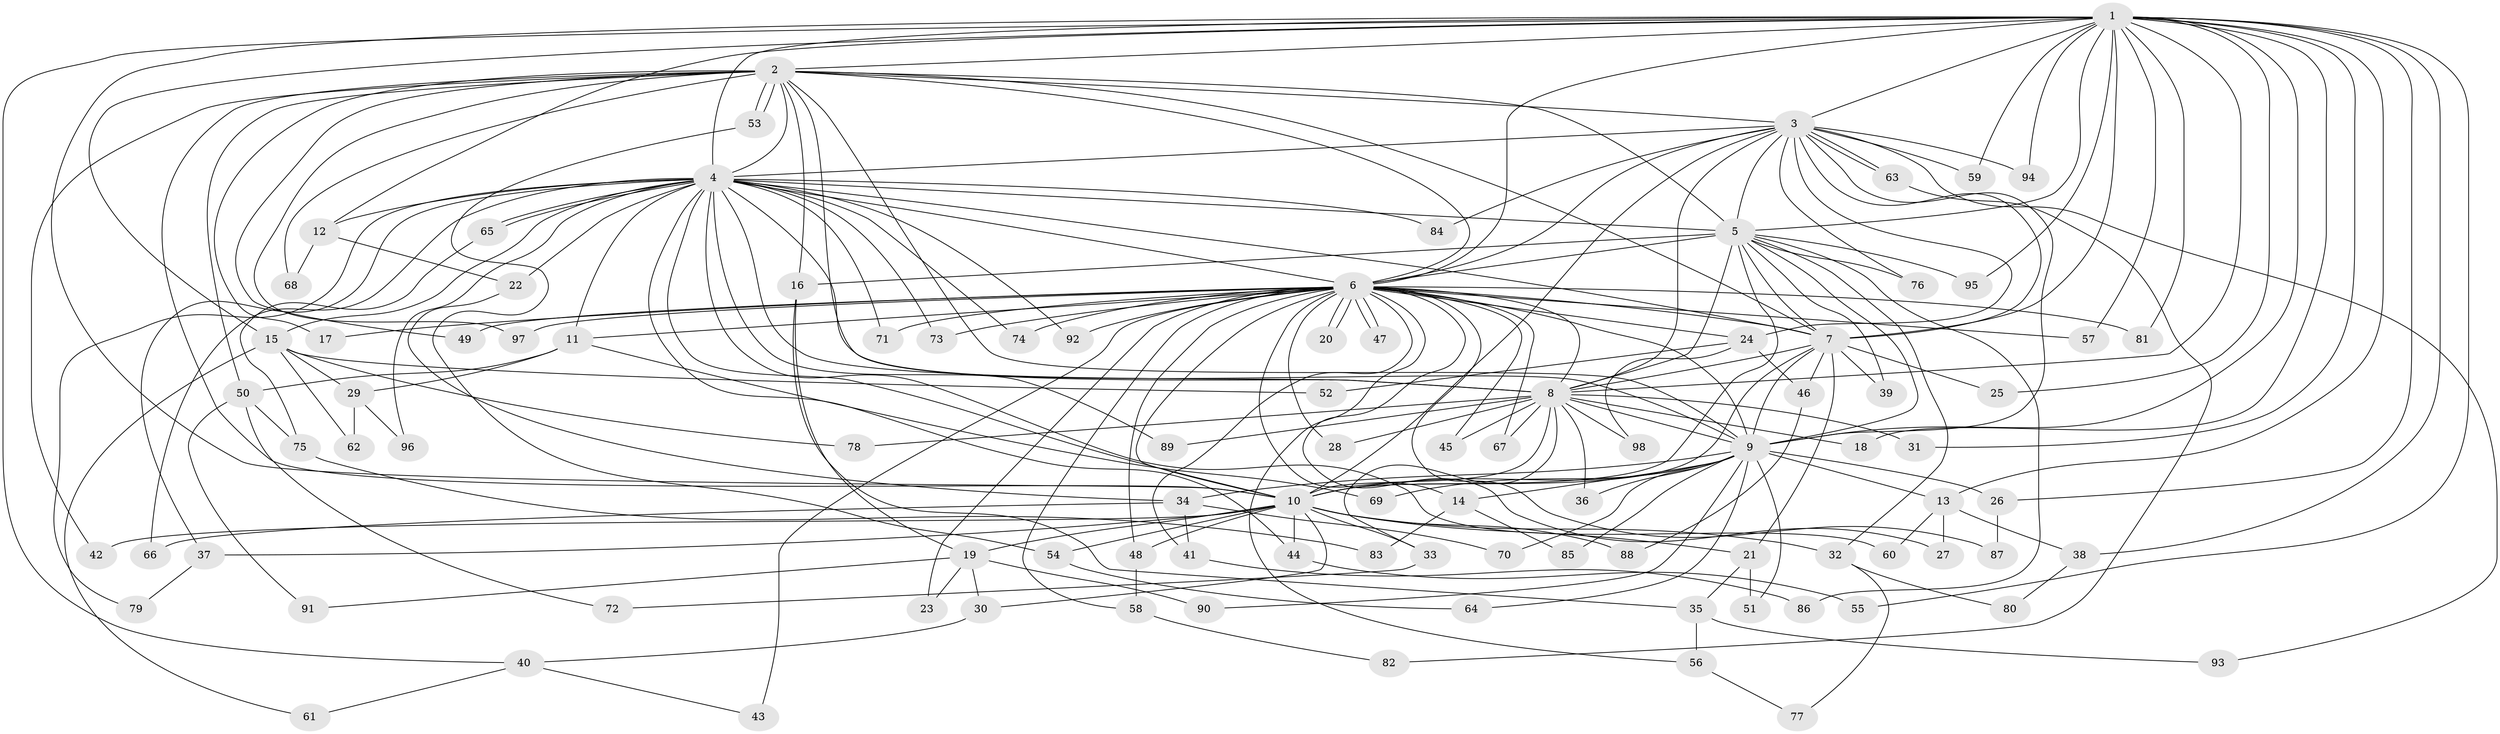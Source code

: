 // Generated by graph-tools (version 1.1) at 2025/01/03/09/25 03:01:19]
// undirected, 98 vertices, 221 edges
graph export_dot {
graph [start="1"]
  node [color=gray90,style=filled];
  1;
  2;
  3;
  4;
  5;
  6;
  7;
  8;
  9;
  10;
  11;
  12;
  13;
  14;
  15;
  16;
  17;
  18;
  19;
  20;
  21;
  22;
  23;
  24;
  25;
  26;
  27;
  28;
  29;
  30;
  31;
  32;
  33;
  34;
  35;
  36;
  37;
  38;
  39;
  40;
  41;
  42;
  43;
  44;
  45;
  46;
  47;
  48;
  49;
  50;
  51;
  52;
  53;
  54;
  55;
  56;
  57;
  58;
  59;
  60;
  61;
  62;
  63;
  64;
  65;
  66;
  67;
  68;
  69;
  70;
  71;
  72;
  73;
  74;
  75;
  76;
  77;
  78;
  79;
  80;
  81;
  82;
  83;
  84;
  85;
  86;
  87;
  88;
  89;
  90;
  91;
  92;
  93;
  94;
  95;
  96;
  97;
  98;
  1 -- 2;
  1 -- 3;
  1 -- 4;
  1 -- 5;
  1 -- 6;
  1 -- 7;
  1 -- 8;
  1 -- 9;
  1 -- 10;
  1 -- 12;
  1 -- 13;
  1 -- 15;
  1 -- 18;
  1 -- 25;
  1 -- 26;
  1 -- 31;
  1 -- 38;
  1 -- 40;
  1 -- 55;
  1 -- 57;
  1 -- 59;
  1 -- 81;
  1 -- 94;
  1 -- 95;
  2 -- 3;
  2 -- 4;
  2 -- 5;
  2 -- 6;
  2 -- 7;
  2 -- 8;
  2 -- 9;
  2 -- 10;
  2 -- 16;
  2 -- 17;
  2 -- 42;
  2 -- 49;
  2 -- 50;
  2 -- 53;
  2 -- 53;
  2 -- 68;
  2 -- 97;
  3 -- 4;
  3 -- 5;
  3 -- 6;
  3 -- 7;
  3 -- 8;
  3 -- 9;
  3 -- 10;
  3 -- 24;
  3 -- 59;
  3 -- 63;
  3 -- 63;
  3 -- 76;
  3 -- 84;
  3 -- 93;
  3 -- 94;
  4 -- 5;
  4 -- 6;
  4 -- 7;
  4 -- 8;
  4 -- 9;
  4 -- 10;
  4 -- 11;
  4 -- 12;
  4 -- 15;
  4 -- 22;
  4 -- 37;
  4 -- 44;
  4 -- 60;
  4 -- 65;
  4 -- 65;
  4 -- 66;
  4 -- 71;
  4 -- 73;
  4 -- 74;
  4 -- 79;
  4 -- 84;
  4 -- 89;
  4 -- 92;
  4 -- 96;
  5 -- 6;
  5 -- 7;
  5 -- 8;
  5 -- 9;
  5 -- 10;
  5 -- 16;
  5 -- 32;
  5 -- 39;
  5 -- 76;
  5 -- 86;
  5 -- 95;
  6 -- 7;
  6 -- 8;
  6 -- 9;
  6 -- 10;
  6 -- 11;
  6 -- 14;
  6 -- 17;
  6 -- 20;
  6 -- 20;
  6 -- 23;
  6 -- 24;
  6 -- 27;
  6 -- 28;
  6 -- 41;
  6 -- 43;
  6 -- 45;
  6 -- 47;
  6 -- 47;
  6 -- 48;
  6 -- 49;
  6 -- 56;
  6 -- 57;
  6 -- 58;
  6 -- 67;
  6 -- 71;
  6 -- 73;
  6 -- 74;
  6 -- 81;
  6 -- 87;
  6 -- 92;
  6 -- 97;
  7 -- 8;
  7 -- 9;
  7 -- 10;
  7 -- 21;
  7 -- 25;
  7 -- 39;
  7 -- 46;
  8 -- 9;
  8 -- 10;
  8 -- 18;
  8 -- 28;
  8 -- 31;
  8 -- 33;
  8 -- 36;
  8 -- 45;
  8 -- 67;
  8 -- 78;
  8 -- 89;
  8 -- 98;
  9 -- 10;
  9 -- 13;
  9 -- 14;
  9 -- 26;
  9 -- 34;
  9 -- 36;
  9 -- 51;
  9 -- 64;
  9 -- 69;
  9 -- 70;
  9 -- 85;
  9 -- 90;
  10 -- 19;
  10 -- 21;
  10 -- 30;
  10 -- 32;
  10 -- 33;
  10 -- 37;
  10 -- 42;
  10 -- 44;
  10 -- 48;
  10 -- 54;
  10 -- 88;
  11 -- 29;
  11 -- 50;
  11 -- 69;
  12 -- 22;
  12 -- 68;
  13 -- 27;
  13 -- 38;
  13 -- 60;
  14 -- 83;
  14 -- 85;
  15 -- 29;
  15 -- 52;
  15 -- 61;
  15 -- 62;
  15 -- 78;
  16 -- 19;
  16 -- 35;
  19 -- 23;
  19 -- 30;
  19 -- 90;
  19 -- 91;
  21 -- 35;
  21 -- 51;
  22 -- 34;
  24 -- 46;
  24 -- 52;
  24 -- 98;
  26 -- 87;
  29 -- 62;
  29 -- 96;
  30 -- 40;
  32 -- 77;
  32 -- 80;
  33 -- 72;
  34 -- 41;
  34 -- 66;
  34 -- 70;
  35 -- 56;
  35 -- 93;
  37 -- 79;
  38 -- 80;
  40 -- 43;
  40 -- 61;
  41 -- 86;
  44 -- 55;
  46 -- 88;
  48 -- 58;
  50 -- 72;
  50 -- 75;
  50 -- 91;
  53 -- 54;
  54 -- 64;
  56 -- 77;
  58 -- 82;
  63 -- 82;
  65 -- 75;
  75 -- 83;
}
